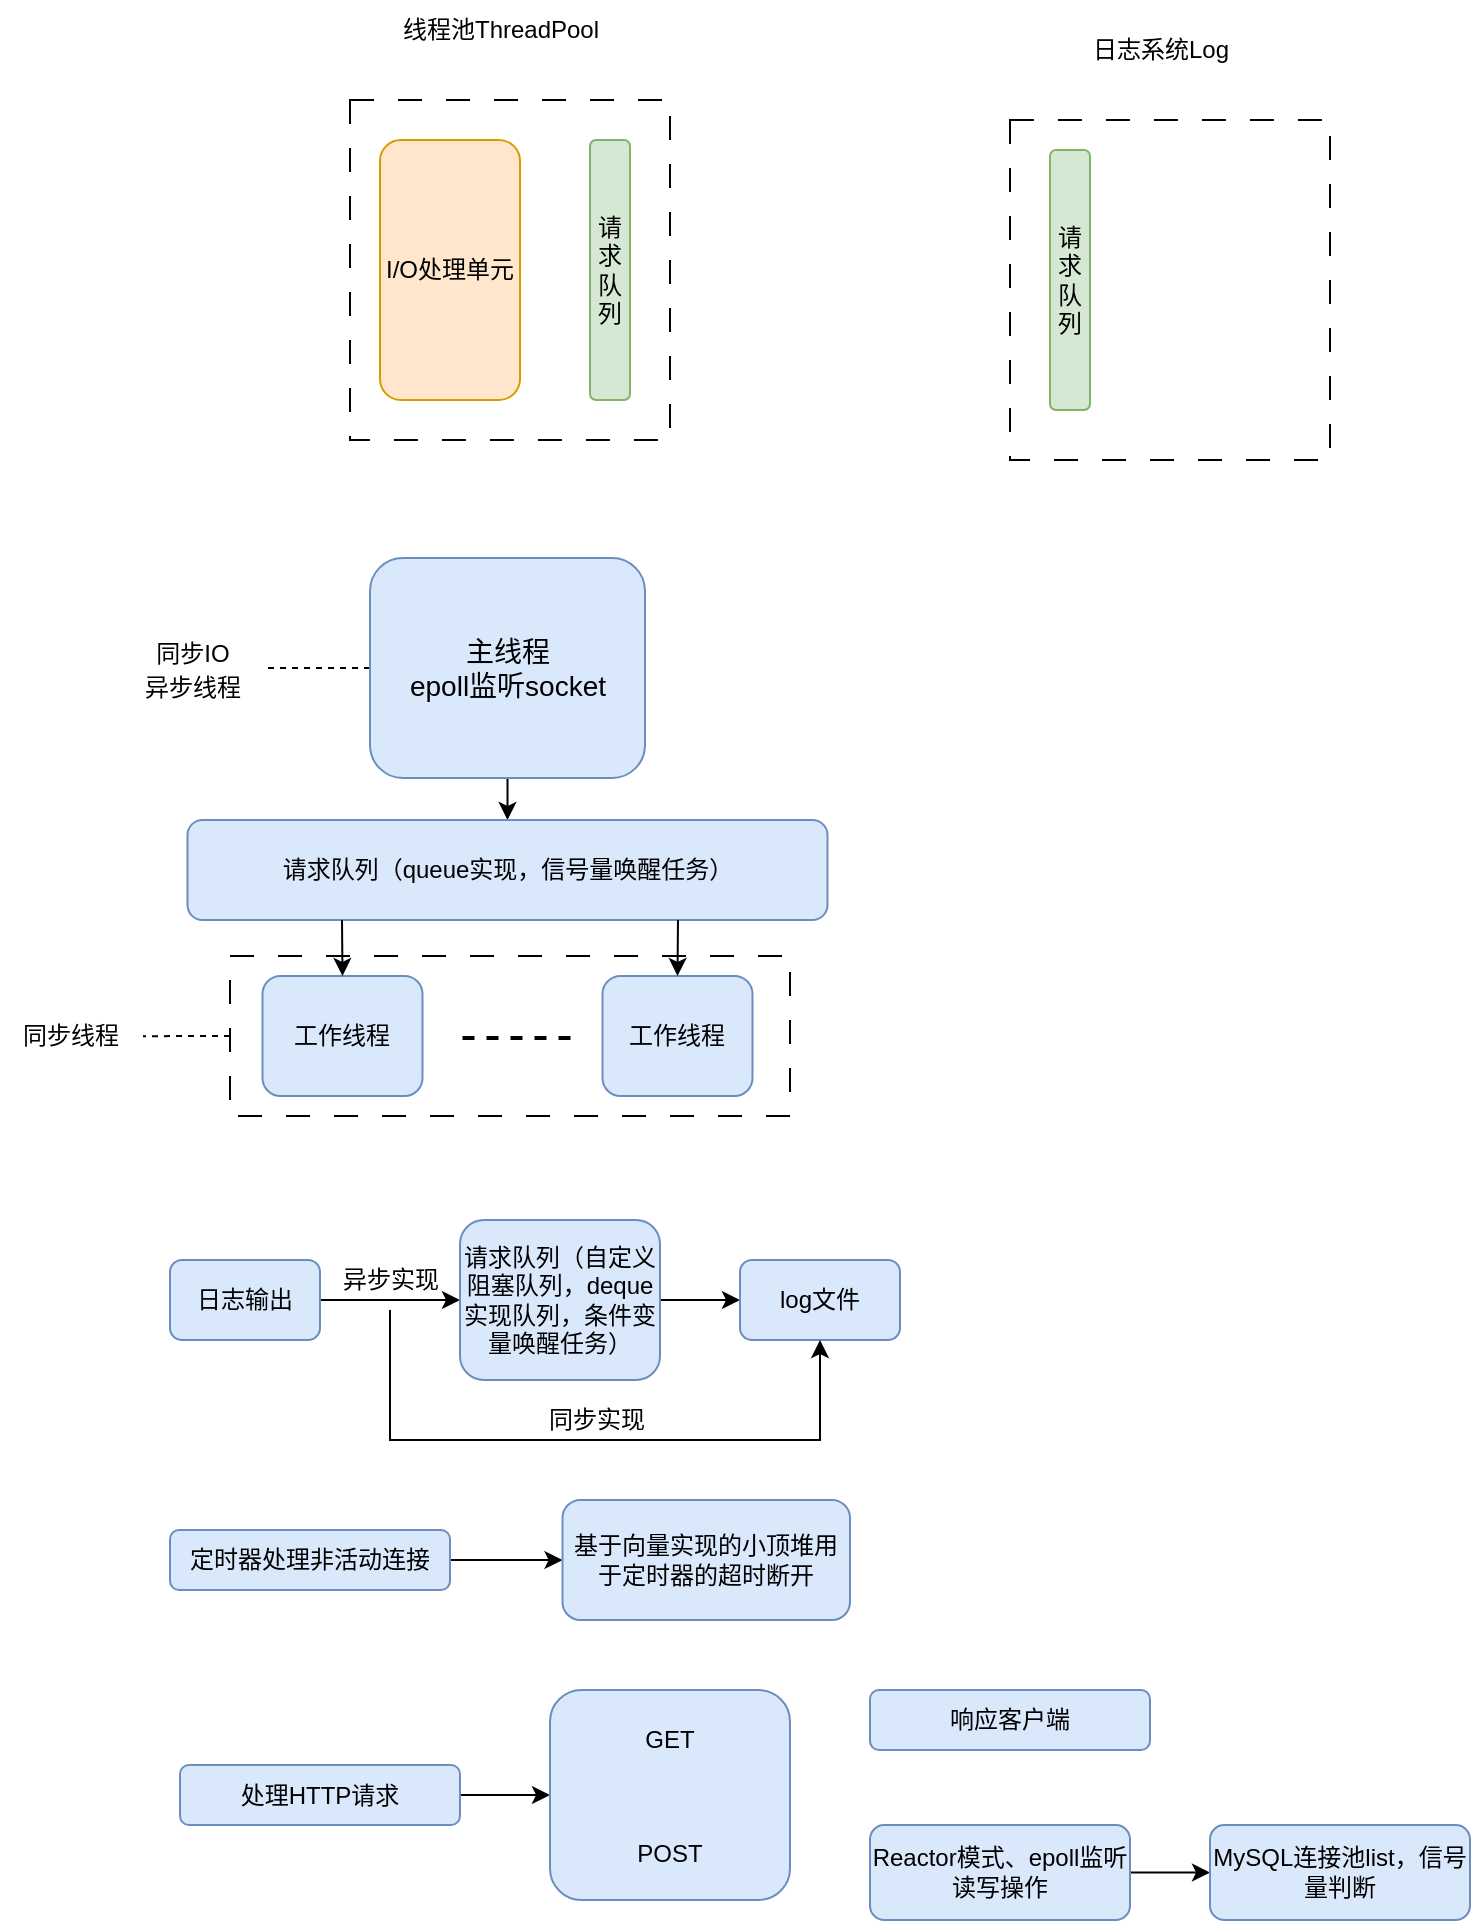 <mxfile version="20.8.20" type="github">
  <diagram name="第 1 页" id="nWglFahr5ZzKUO4iZ48Q">
    <mxGraphModel dx="1143" dy="623" grid="1" gridSize="10" guides="1" tooltips="1" connect="1" arrows="1" fold="1" page="1" pageScale="1" pageWidth="827" pageHeight="1169" background="#FFFFFF" math="0" shadow="0">
      <root>
        <mxCell id="0" />
        <mxCell id="1" parent="0" />
        <mxCell id="xfM_xM7a8Bo3DEMRsw4I-2" style="edgeStyle=orthogonalEdgeStyle;rounded=0;orthogonalLoop=1;jettySize=auto;html=1;entryX=0.5;entryY=0;entryDx=0;entryDy=0;fontSize=14;" edge="1" parent="1" source="pH4zTgc9KSJ8u6hjIEn5-2" target="xfM_xM7a8Bo3DEMRsw4I-1">
          <mxGeometry relative="1" as="geometry" />
        </mxCell>
        <mxCell id="xfM_xM7a8Bo3DEMRsw4I-13" style="edgeStyle=orthogonalEdgeStyle;rounded=0;orthogonalLoop=1;jettySize=auto;html=1;dashed=1;strokeWidth=1;fontSize=14;endArrow=none;endFill=0;" edge="1" parent="1" source="pH4zTgc9KSJ8u6hjIEn5-2" target="xfM_xM7a8Bo3DEMRsw4I-12">
          <mxGeometry relative="1" as="geometry" />
        </mxCell>
        <mxCell id="pH4zTgc9KSJ8u6hjIEn5-2" value="&lt;font style=&quot;font-size: 14px;&quot;&gt;主线程&lt;br&gt;epoll监听socket&lt;/font&gt;" style="rounded=1;whiteSpace=wrap;html=1;fillColor=#dae8fc;strokeColor=#6c8ebf;" parent="1" vertex="1">
          <mxGeometry x="200" y="459" width="137.5" height="110" as="geometry" />
        </mxCell>
        <mxCell id="pH4zTgc9KSJ8u6hjIEn5-17" value="" style="rounded=0;whiteSpace=wrap;html=1;shadow=0;glass=0;comic=0;sketch=0;dashed=1;dashPattern=12 12;" parent="1" vertex="1">
          <mxGeometry x="520" y="240" width="160" height="170" as="geometry" />
        </mxCell>
        <mxCell id="pH4zTgc9KSJ8u6hjIEn5-19" value="日志系统Log" style="text;html=1;align=center;verticalAlign=middle;resizable=0;points=[];autosize=1;strokeColor=none;fillColor=none;" parent="1" vertex="1">
          <mxGeometry x="550" y="190" width="90" height="30" as="geometry" />
        </mxCell>
        <mxCell id="pH4zTgc9KSJ8u6hjIEn5-20" value="请求队列" style="rounded=1;whiteSpace=wrap;html=1;shadow=0;glass=0;comic=0;sketch=0;align=center;fillColor=#d5e8d4;strokeColor=#82b366;" parent="1" vertex="1">
          <mxGeometry x="540" y="255" width="20" height="130" as="geometry" />
        </mxCell>
        <mxCell id="pH4zTgc9KSJ8u6hjIEn5-26" value="" style="rounded=0;whiteSpace=wrap;html=1;shadow=0;glass=0;comic=0;sketch=0;dashed=1;dashPattern=12 12;" parent="1" vertex="1">
          <mxGeometry x="190" y="230" width="160" height="170" as="geometry" />
        </mxCell>
        <mxCell id="pH4zTgc9KSJ8u6hjIEn5-27" value="线程池ThreadPool" style="text;html=1;align=center;verticalAlign=middle;resizable=0;points=[];autosize=1;strokeColor=none;fillColor=none;" parent="1" vertex="1">
          <mxGeometry x="205" y="180" width="120" height="30" as="geometry" />
        </mxCell>
        <mxCell id="pH4zTgc9KSJ8u6hjIEn5-28" value="请求队列" style="rounded=1;whiteSpace=wrap;html=1;shadow=0;glass=0;comic=0;sketch=0;align=center;fillColor=#d5e8d4;strokeColor=#82b366;" parent="1" vertex="1">
          <mxGeometry x="310" y="250" width="20" height="130" as="geometry" />
        </mxCell>
        <mxCell id="pH4zTgc9KSJ8u6hjIEn5-22" value="I/O处理单元" style="rounded=1;whiteSpace=wrap;html=1;shadow=0;glass=0;comic=0;sketch=0;align=center;fillColor=#ffe6cc;strokeColor=#d79b00;" parent="1" vertex="1">
          <mxGeometry x="205" y="250" width="70" height="130" as="geometry" />
        </mxCell>
        <mxCell id="xfM_xM7a8Bo3DEMRsw4I-1" value="请求队列（queue实现，信号量唤醒任务）" style="rounded=1;whiteSpace=wrap;html=1;fillColor=#dae8fc;strokeColor=#6c8ebf;" vertex="1" parent="1">
          <mxGeometry x="108.75" y="590" width="320" height="50" as="geometry" />
        </mxCell>
        <mxCell id="xfM_xM7a8Bo3DEMRsw4I-8" value="&lt;font style=&quot;font-size: 12px;&quot;&gt;同步线程&lt;/font&gt;" style="text;html=1;align=center;verticalAlign=middle;resizable=0;points=[];autosize=1;strokeColor=none;fillColor=none;fontSize=14;" vertex="1" parent="1">
          <mxGeometry x="15" y="682" width="70" height="30" as="geometry" />
        </mxCell>
        <mxCell id="xfM_xM7a8Bo3DEMRsw4I-11" style="edgeStyle=orthogonalEdgeStyle;rounded=0;orthogonalLoop=1;jettySize=auto;html=1;entryX=1.021;entryY=0.539;entryDx=0;entryDy=0;entryPerimeter=0;dashed=1;strokeWidth=1;fontSize=14;endArrow=none;endFill=0;" edge="1" parent="1" source="xfM_xM7a8Bo3DEMRsw4I-5" target="xfM_xM7a8Bo3DEMRsw4I-8">
          <mxGeometry relative="1" as="geometry" />
        </mxCell>
        <mxCell id="xfM_xM7a8Bo3DEMRsw4I-5" value="" style="rounded=0;whiteSpace=wrap;html=1;shadow=0;glass=0;comic=0;sketch=0;dashed=1;dashPattern=12 12;" vertex="1" parent="1">
          <mxGeometry x="130" y="658" width="280" height="80" as="geometry" />
        </mxCell>
        <mxCell id="pH4zTgc9KSJ8u6hjIEn5-15" value="工作线程" style="rounded=1;whiteSpace=wrap;html=1;fillColor=#dae8fc;strokeColor=#6c8ebf;" parent="1" vertex="1">
          <mxGeometry x="316.25" y="668" width="75" height="60" as="geometry" />
        </mxCell>
        <mxCell id="xfM_xM7a8Bo3DEMRsw4I-3" style="edgeStyle=orthogonalEdgeStyle;rounded=0;orthogonalLoop=1;jettySize=auto;html=1;fontSize=14;dashed=1;strokeWidth=2;endArrow=none;endFill=0;" edge="1" parent="1">
          <mxGeometry relative="1" as="geometry">
            <mxPoint x="246.25" y="699" as="sourcePoint" />
            <mxPoint x="306.25" y="699" as="targetPoint" />
          </mxGeometry>
        </mxCell>
        <mxCell id="pH4zTgc9KSJ8u6hjIEn5-16" value="工作线程" style="rounded=1;whiteSpace=wrap;html=1;fillColor=#dae8fc;strokeColor=#6c8ebf;" parent="1" vertex="1">
          <mxGeometry x="146.25" y="668" width="80" height="60" as="geometry" />
        </mxCell>
        <mxCell id="xfM_xM7a8Bo3DEMRsw4I-12" value="&lt;font style=&quot;font-size: 12px;&quot;&gt;同步IO&lt;br&gt;异步线程&lt;/font&gt;" style="text;html=1;align=center;verticalAlign=middle;resizable=0;points=[];autosize=1;strokeColor=none;fillColor=none;fontSize=14;" vertex="1" parent="1">
          <mxGeometry x="76.25" y="489" width="70" height="50" as="geometry" />
        </mxCell>
        <mxCell id="xfM_xM7a8Bo3DEMRsw4I-14" style="edgeStyle=orthogonalEdgeStyle;rounded=0;orthogonalLoop=1;jettySize=auto;html=1;entryX=0.5;entryY=0;entryDx=0;entryDy=0;strokeWidth=1;fontSize=12;endArrow=classic;endFill=1;" edge="1" parent="1" target="pH4zTgc9KSJ8u6hjIEn5-16">
          <mxGeometry relative="1" as="geometry">
            <mxPoint x="186" y="640" as="sourcePoint" />
            <Array as="points">
              <mxPoint x="186" y="640" />
            </Array>
          </mxGeometry>
        </mxCell>
        <mxCell id="xfM_xM7a8Bo3DEMRsw4I-15" style="edgeStyle=orthogonalEdgeStyle;rounded=0;orthogonalLoop=1;jettySize=auto;html=1;entryX=0.5;entryY=0;entryDx=0;entryDy=0;strokeWidth=1;fontSize=12;endArrow=classic;endFill=1;" edge="1" parent="1" target="pH4zTgc9KSJ8u6hjIEn5-15">
          <mxGeometry relative="1" as="geometry">
            <mxPoint x="354" y="640" as="sourcePoint" />
            <Array as="points">
              <mxPoint x="354" y="640" />
            </Array>
          </mxGeometry>
        </mxCell>
        <mxCell id="xfM_xM7a8Bo3DEMRsw4I-19" style="edgeStyle=orthogonalEdgeStyle;rounded=0;orthogonalLoop=1;jettySize=auto;html=1;entryX=0;entryY=0.5;entryDx=0;entryDy=0;strokeWidth=1;fontSize=12;endArrow=classic;endFill=1;" edge="1" parent="1" source="xfM_xM7a8Bo3DEMRsw4I-16" target="xfM_xM7a8Bo3DEMRsw4I-18">
          <mxGeometry relative="1" as="geometry" />
        </mxCell>
        <mxCell id="xfM_xM7a8Bo3DEMRsw4I-16" value="日志输出" style="rounded=1;whiteSpace=wrap;html=1;fillColor=#dae8fc;strokeColor=#6c8ebf;" vertex="1" parent="1">
          <mxGeometry x="100" y="810" width="75" height="40" as="geometry" />
        </mxCell>
        <mxCell id="xfM_xM7a8Bo3DEMRsw4I-21" value="" style="edgeStyle=orthogonalEdgeStyle;rounded=0;orthogonalLoop=1;jettySize=auto;html=1;strokeWidth=1;fontSize=12;endArrow=classic;endFill=1;" edge="1" parent="1" source="xfM_xM7a8Bo3DEMRsw4I-18" target="xfM_xM7a8Bo3DEMRsw4I-20">
          <mxGeometry relative="1" as="geometry" />
        </mxCell>
        <mxCell id="xfM_xM7a8Bo3DEMRsw4I-18" value="请求队列（自定义阻塞队列，deque实现队列，条件变量唤醒任务）" style="rounded=1;whiteSpace=wrap;html=1;fillColor=#dae8fc;strokeColor=#6c8ebf;" vertex="1" parent="1">
          <mxGeometry x="245" y="790" width="100" height="80" as="geometry" />
        </mxCell>
        <mxCell id="xfM_xM7a8Bo3DEMRsw4I-20" value="log文件" style="rounded=1;whiteSpace=wrap;html=1;fillColor=#dae8fc;strokeColor=#6c8ebf;" vertex="1" parent="1">
          <mxGeometry x="385" y="810" width="80" height="40" as="geometry" />
        </mxCell>
        <mxCell id="xfM_xM7a8Bo3DEMRsw4I-23" style="edgeStyle=orthogonalEdgeStyle;rounded=0;orthogonalLoop=1;jettySize=auto;html=1;strokeWidth=1;fontSize=12;endArrow=classic;endFill=1;entryX=0.5;entryY=1;entryDx=0;entryDy=0;" edge="1" parent="1" source="xfM_xM7a8Bo3DEMRsw4I-22" target="xfM_xM7a8Bo3DEMRsw4I-20">
          <mxGeometry relative="1" as="geometry">
            <mxPoint x="425" y="900" as="targetPoint" />
            <Array as="points">
              <mxPoint x="210" y="900" />
              <mxPoint x="425" y="900" />
            </Array>
          </mxGeometry>
        </mxCell>
        <mxCell id="xfM_xM7a8Bo3DEMRsw4I-22" value="异步实现" style="text;html=1;align=center;verticalAlign=middle;resizable=0;points=[];autosize=1;strokeColor=none;fillColor=none;fontSize=12;" vertex="1" parent="1">
          <mxGeometry x="175" y="805" width="70" height="30" as="geometry" />
        </mxCell>
        <mxCell id="xfM_xM7a8Bo3DEMRsw4I-24" value="同步实现" style="text;html=1;align=center;verticalAlign=middle;resizable=0;points=[];autosize=1;strokeColor=none;fillColor=none;fontSize=12;" vertex="1" parent="1">
          <mxGeometry x="278" y="875" width="70" height="30" as="geometry" />
        </mxCell>
        <mxCell id="xfM_xM7a8Bo3DEMRsw4I-27" style="edgeStyle=orthogonalEdgeStyle;rounded=0;orthogonalLoop=1;jettySize=auto;html=1;entryX=0;entryY=0.5;entryDx=0;entryDy=0;strokeWidth=1;fontSize=12;endArrow=classic;endFill=1;" edge="1" parent="1" source="xfM_xM7a8Bo3DEMRsw4I-25" target="xfM_xM7a8Bo3DEMRsw4I-26">
          <mxGeometry relative="1" as="geometry" />
        </mxCell>
        <mxCell id="xfM_xM7a8Bo3DEMRsw4I-25" value="定时器处理非活动连接" style="rounded=1;whiteSpace=wrap;html=1;fillColor=#dae8fc;strokeColor=#6c8ebf;" vertex="1" parent="1">
          <mxGeometry x="100" y="945" width="140" height="30" as="geometry" />
        </mxCell>
        <mxCell id="xfM_xM7a8Bo3DEMRsw4I-26" value="基于向量实现的小顶堆用于定时器的超时断开" style="rounded=1;whiteSpace=wrap;html=1;fillColor=#dae8fc;strokeColor=#6c8ebf;" vertex="1" parent="1">
          <mxGeometry x="296.25" y="930" width="143.75" height="60" as="geometry" />
        </mxCell>
        <mxCell id="xfM_xM7a8Bo3DEMRsw4I-32" style="edgeStyle=orthogonalEdgeStyle;rounded=0;orthogonalLoop=1;jettySize=auto;html=1;entryX=0;entryY=0.5;entryDx=0;entryDy=0;strokeWidth=1;fontSize=12;endArrow=classic;endFill=1;" edge="1" parent="1" source="xfM_xM7a8Bo3DEMRsw4I-28" target="xfM_xM7a8Bo3DEMRsw4I-31">
          <mxGeometry relative="1" as="geometry" />
        </mxCell>
        <mxCell id="xfM_xM7a8Bo3DEMRsw4I-28" value="处理HTTP请求" style="rounded=1;whiteSpace=wrap;html=1;fillColor=#dae8fc;strokeColor=#6c8ebf;" vertex="1" parent="1">
          <mxGeometry x="105" y="1062.5" width="140" height="30" as="geometry" />
        </mxCell>
        <mxCell id="xfM_xM7a8Bo3DEMRsw4I-31" value="GET&lt;br&gt;&lt;br&gt;&lt;br&gt;&lt;br&gt;POST" style="whiteSpace=wrap;html=1;fillColor=#dae8fc;strokeColor=#6c8ebf;rounded=1;fontSize=12;" vertex="1" parent="1">
          <mxGeometry x="290" y="1025" width="120" height="105" as="geometry" />
        </mxCell>
        <mxCell id="xfM_xM7a8Bo3DEMRsw4I-35" value="响应客户端" style="rounded=1;whiteSpace=wrap;html=1;fillColor=#dae8fc;strokeColor=#6c8ebf;" vertex="1" parent="1">
          <mxGeometry x="450" y="1025" width="140" height="30" as="geometry" />
        </mxCell>
        <mxCell id="xfM_xM7a8Bo3DEMRsw4I-40" style="edgeStyle=orthogonalEdgeStyle;rounded=0;orthogonalLoop=1;jettySize=auto;html=1;strokeWidth=1;fontSize=12;endArrow=classic;endFill=1;" edge="1" parent="1" source="xfM_xM7a8Bo3DEMRsw4I-36" target="xfM_xM7a8Bo3DEMRsw4I-39">
          <mxGeometry relative="1" as="geometry" />
        </mxCell>
        <mxCell id="xfM_xM7a8Bo3DEMRsw4I-36" value="Reactor模式、epoll监听读写操作" style="rounded=1;whiteSpace=wrap;html=1;fillColor=#dae8fc;strokeColor=#6c8ebf;" vertex="1" parent="1">
          <mxGeometry x="450" y="1092.5" width="130" height="47.5" as="geometry" />
        </mxCell>
        <mxCell id="xfM_xM7a8Bo3DEMRsw4I-39" value="MySQL连接池list，信号量判断" style="rounded=1;whiteSpace=wrap;html=1;fillColor=#dae8fc;strokeColor=#6c8ebf;fontSize=12;" vertex="1" parent="1">
          <mxGeometry x="620" y="1092.5" width="130" height="47.5" as="geometry" />
        </mxCell>
      </root>
    </mxGraphModel>
  </diagram>
</mxfile>
